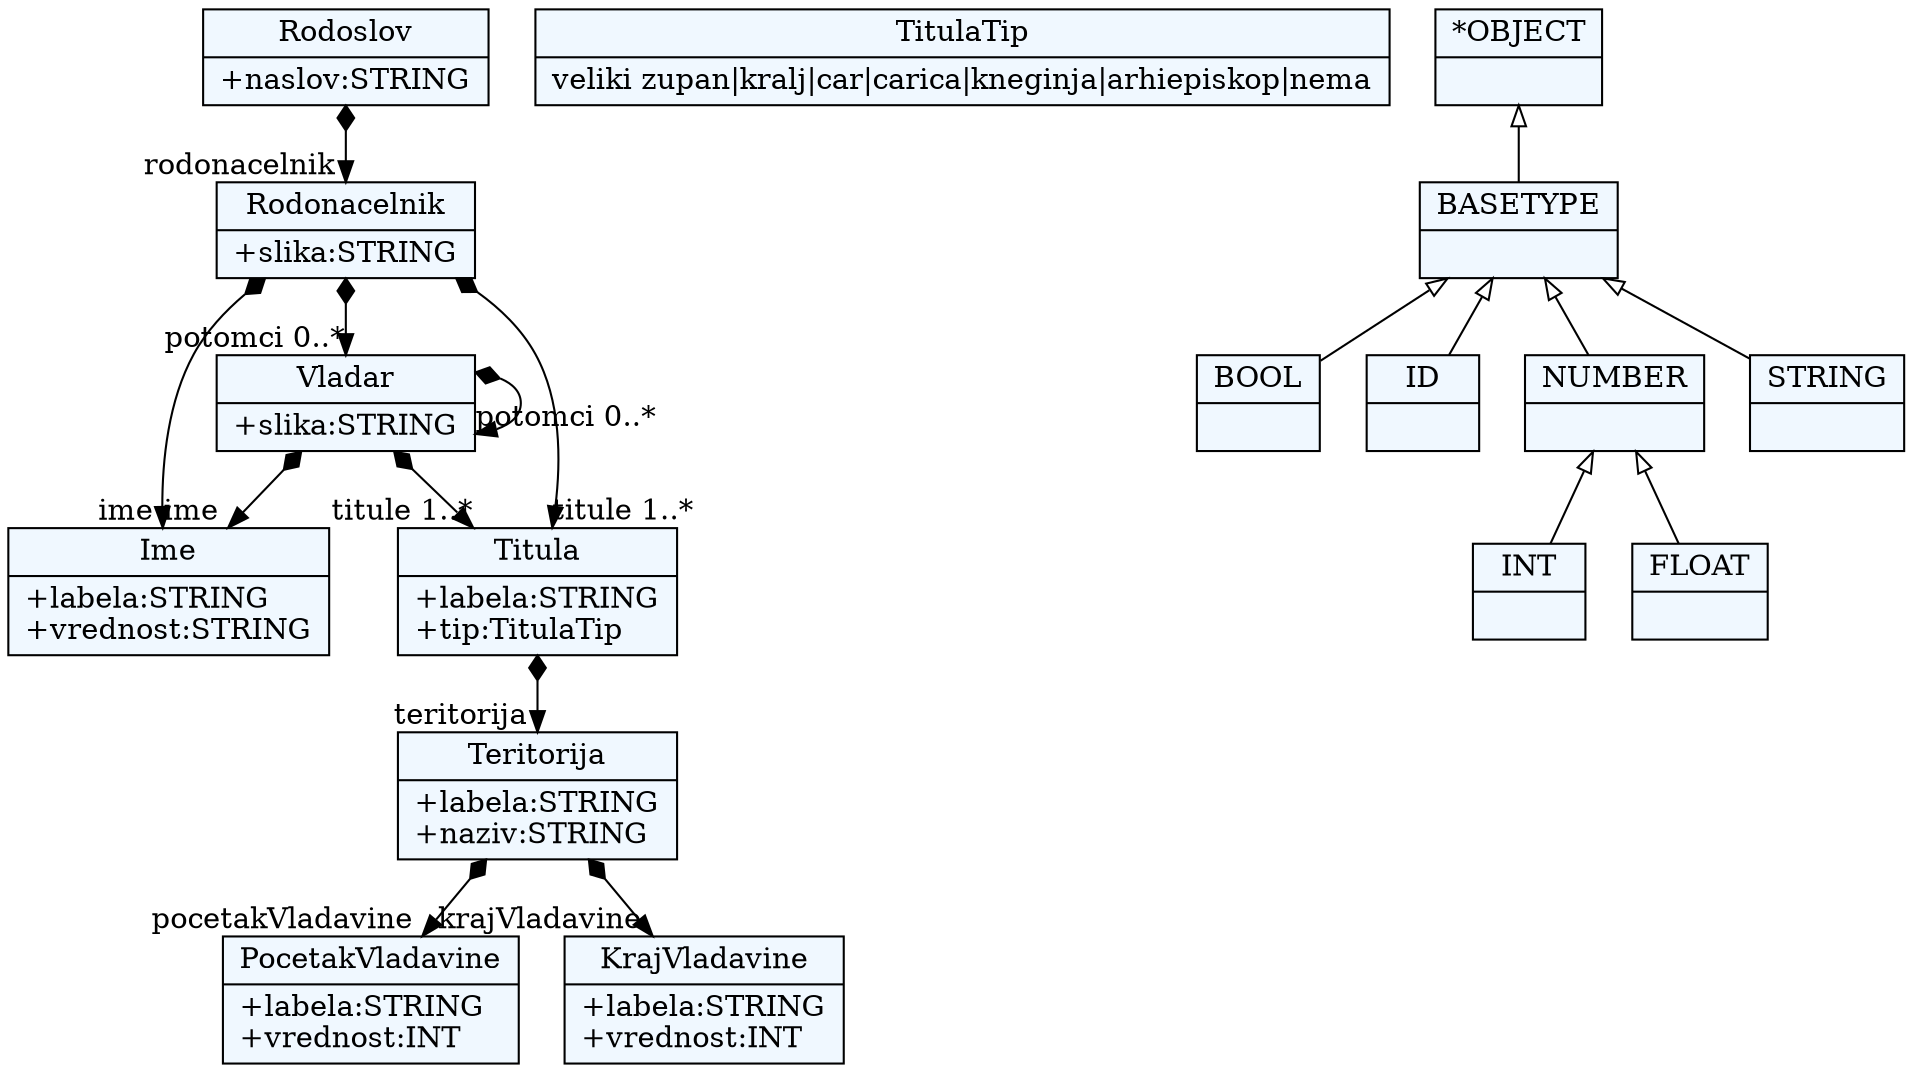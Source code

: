 
    digraph xtext {
    fontname = "Bitstream Vera Sans"
    fontsize = 8
    node[
        shape=record,
        style=filled,
        fillcolor=aliceblue
    ]
    nodesep = 0.3
    edge[dir=black,arrowtail=empty]


2266499801640 -> 2266499783704[arrowtail=diamond, dir=both, headlabel="ime "]
2266499801640 -> 2266499779928[arrowtail=diamond, dir=both, headlabel="titule 1..*"]
2266499801640 -> 2266499801640[arrowtail=diamond, dir=both, headlabel="potomci 0..*"]
2266499801640[ label="{Vladar|+slika:STRING\l}"]

2266499780872[ label="{PocetakVladavine|+labela:STRING\l+vrednost:INT\l}"]

2266499783704[ label="{Ime|+labela:STRING\l+vrednost:STRING\l}"]

2266499811080 -> 2266499780872[arrowtail=diamond, dir=both, headlabel="pocetakVladavine "]
2266499811080 -> 2266499812968[arrowtail=diamond, dir=both, headlabel="krajVladavine "]
2266499811080[ label="{Teritorija|+labela:STRING\l+naziv:STRING\l}"]

2266499806360[ label="{TitulaTip|veliki zupan\|kralj\|car\|carica\|kneginja\|arhiepiskop\|nema}"]

2266499798808 -> 2266499784648[arrowtail=diamond, dir=both, headlabel="rodonacelnik "]
2266499798808[ label="{Rodoslov|+naslov:STRING\l}"]

2266499812968[ label="{KrajVladavine|+labela:STRING\l+vrednost:INT\l}"]

2266499779928 -> 2266499811080[arrowtail=diamond, dir=both, headlabel="teritorija "]
2266499779928[ label="{Titula|+labela:STRING\l+tip:TitulaTip\l}"]

2266499784648 -> 2266499783704[arrowtail=diamond, dir=both, headlabel="ime "]
2266499784648 -> 2266499779928[arrowtail=diamond, dir=both, headlabel="titule 1..*"]
2266499784648 -> 2266499801640[arrowtail=diamond, dir=both, headlabel="potomci 0..*"]
2266499784648[ label="{Rodonacelnik|+slika:STRING\l}"]

2266499796920[ label="{BOOL|}"]

2266499781816[ label="{INT|}"]

2266499799752[ label="{FLOAT|}"]

2266498591624[ label="{ID|}"]

2266499809192[ label="{NUMBER|}"]
2266499809192 -> 2266499799752 [dir=back]
2266499809192 -> 2266499781816 [dir=back]

2266499805416[ label="{BASETYPE|}"]
2266499805416 -> 2266499809192 [dir=back]
2266499805416 -> 2266499796920 [dir=back]
2266499805416 -> 2266498591624 [dir=back]
2266499805416 -> 2266498594456 [dir=back]

2266499797864[ label="{*OBJECT|}"]
2266499797864 -> 2266499805416 [dir=back]

2266498594456[ label="{STRING|}"]


}
